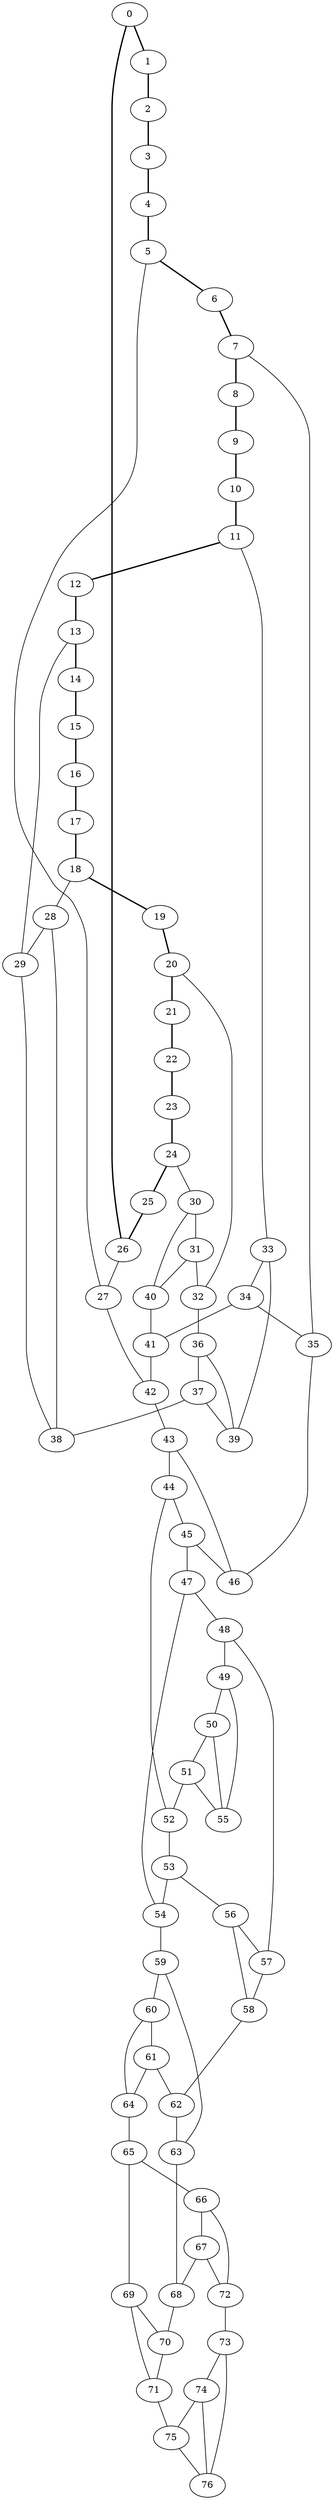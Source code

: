 //Inside of this graph isn't 3-connected
graph G {
0 [ pos = " 14.00,0.00!" ];
0 -- 1[style=bold];
0 -- 26[style=bold];
1 [ pos = " 13.62,3.23!" ];
1 -- 2[style=bold];
2 [ pos = " 12.51,6.28!" ];
2 -- 3[style=bold];
3 [ pos = " 10.72,9.00!" ];
3 -- 4[style=bold];
4 [ pos = " 8.36,11.23!" ];
4 -- 5[style=bold];
5 [ pos = " 5.55,12.86!" ];
5 -- 6[style=bold];
5 -- 27;
6 [ pos = " 2.43,13.79!" ];
6 -- 7[style=bold];
7 [ pos = " -0.81,13.98!" ];
7 -- 8[style=bold];
7 -- 35;
8 [ pos = " -4.02,13.41!" ];
8 -- 9[style=bold];
9 [ pos = " -7.00,12.12!" ];
9 -- 10[style=bold];
10 [ pos = " -9.61,10.18!" ];
10 -- 11[style=bold];
11 [ pos = " -11.70,7.69!" ];
11 -- 12[style=bold];
11 -- 33;
12 [ pos = " -13.16,4.79!" ];
12 -- 13[style=bold];
13 [ pos = " -13.91,1.63!" ];
13 -- 14[style=bold];
13 -- 29;
14 [ pos = " -13.91,-1.63!" ];
14 -- 15[style=bold];
15 [ pos = " -13.16,-4.79!" ];
15 -- 16[style=bold];
16 [ pos = " -11.70,-7.69!" ];
16 -- 17[style=bold];
17 [ pos = " -9.61,-10.18!" ];
17 -- 18[style=bold];
18 [ pos = " -7.00,-12.12!" ];
18 -- 19[style=bold];
18 -- 28;
19 [ pos = " -4.02,-13.41!" ];
19 -- 20[style=bold];
20 [ pos = " -0.81,-13.98!" ];
20 -- 21[style=bold];
20 -- 32;
21 [ pos = " 2.43,-13.79!" ];
21 -- 22[style=bold];
22 [ pos = " 5.55,-12.86!" ];
22 -- 23[style=bold];
23 [ pos = " 8.36,-11.23!" ];
23 -- 24[style=bold];
24 [ pos = " 10.72,-9.00!" ];
24 -- 25[style=bold];
24 -- 30;
25 [ pos = " 12.51,-6.28!" ];
25 -- 26[style=bold];
26 [ pos = " 13.62,-3.23!" ];
26 -- 27;
27 -- 42;
28 -- 29;
28 -- 38;
29 -- 38;
30 -- 31;
30 -- 40;
31 -- 32;
31 -- 40;
32 -- 36;
33 -- 34;
33 -- 39;
34 -- 35;
34 -- 41;
35 -- 46;
36 -- 37;
36 -- 39;
37 -- 38;
37 -- 39;
40 -- 41;
41 -- 42;
42 -- 43;
43 -- 44;
43 -- 46;
44 -- 45;
44 -- 52;
45 -- 46;
45 -- 47;
47 -- 48;
47 -- 54;
48 -- 49;
48 -- 57;
49 -- 50;
49 -- 55;
50 -- 51;
50 -- 55;
51 -- 52;
51 -- 55;
52 -- 53;
53 -- 54;
53 -- 56;
54 -- 59;
56 -- 57;
56 -- 58;
57 -- 58;
58 -- 62;
59 -- 60;
59 -- 63;
60 -- 61;
60 -- 64;
61 -- 62;
61 -- 64;
62 -- 63;
63 -- 68;
64 -- 65;
65 -- 66;
65 -- 69;
66 -- 67;
66 -- 72;
67 -- 68;
67 -- 72;
68 -- 70;
69 -- 70;
69 -- 71;
70 -- 71;
71 -- 75;
72 -- 73;
73 -- 74;
73 -- 76;
74 -- 75;
74 -- 76;
75 -- 76;
}
